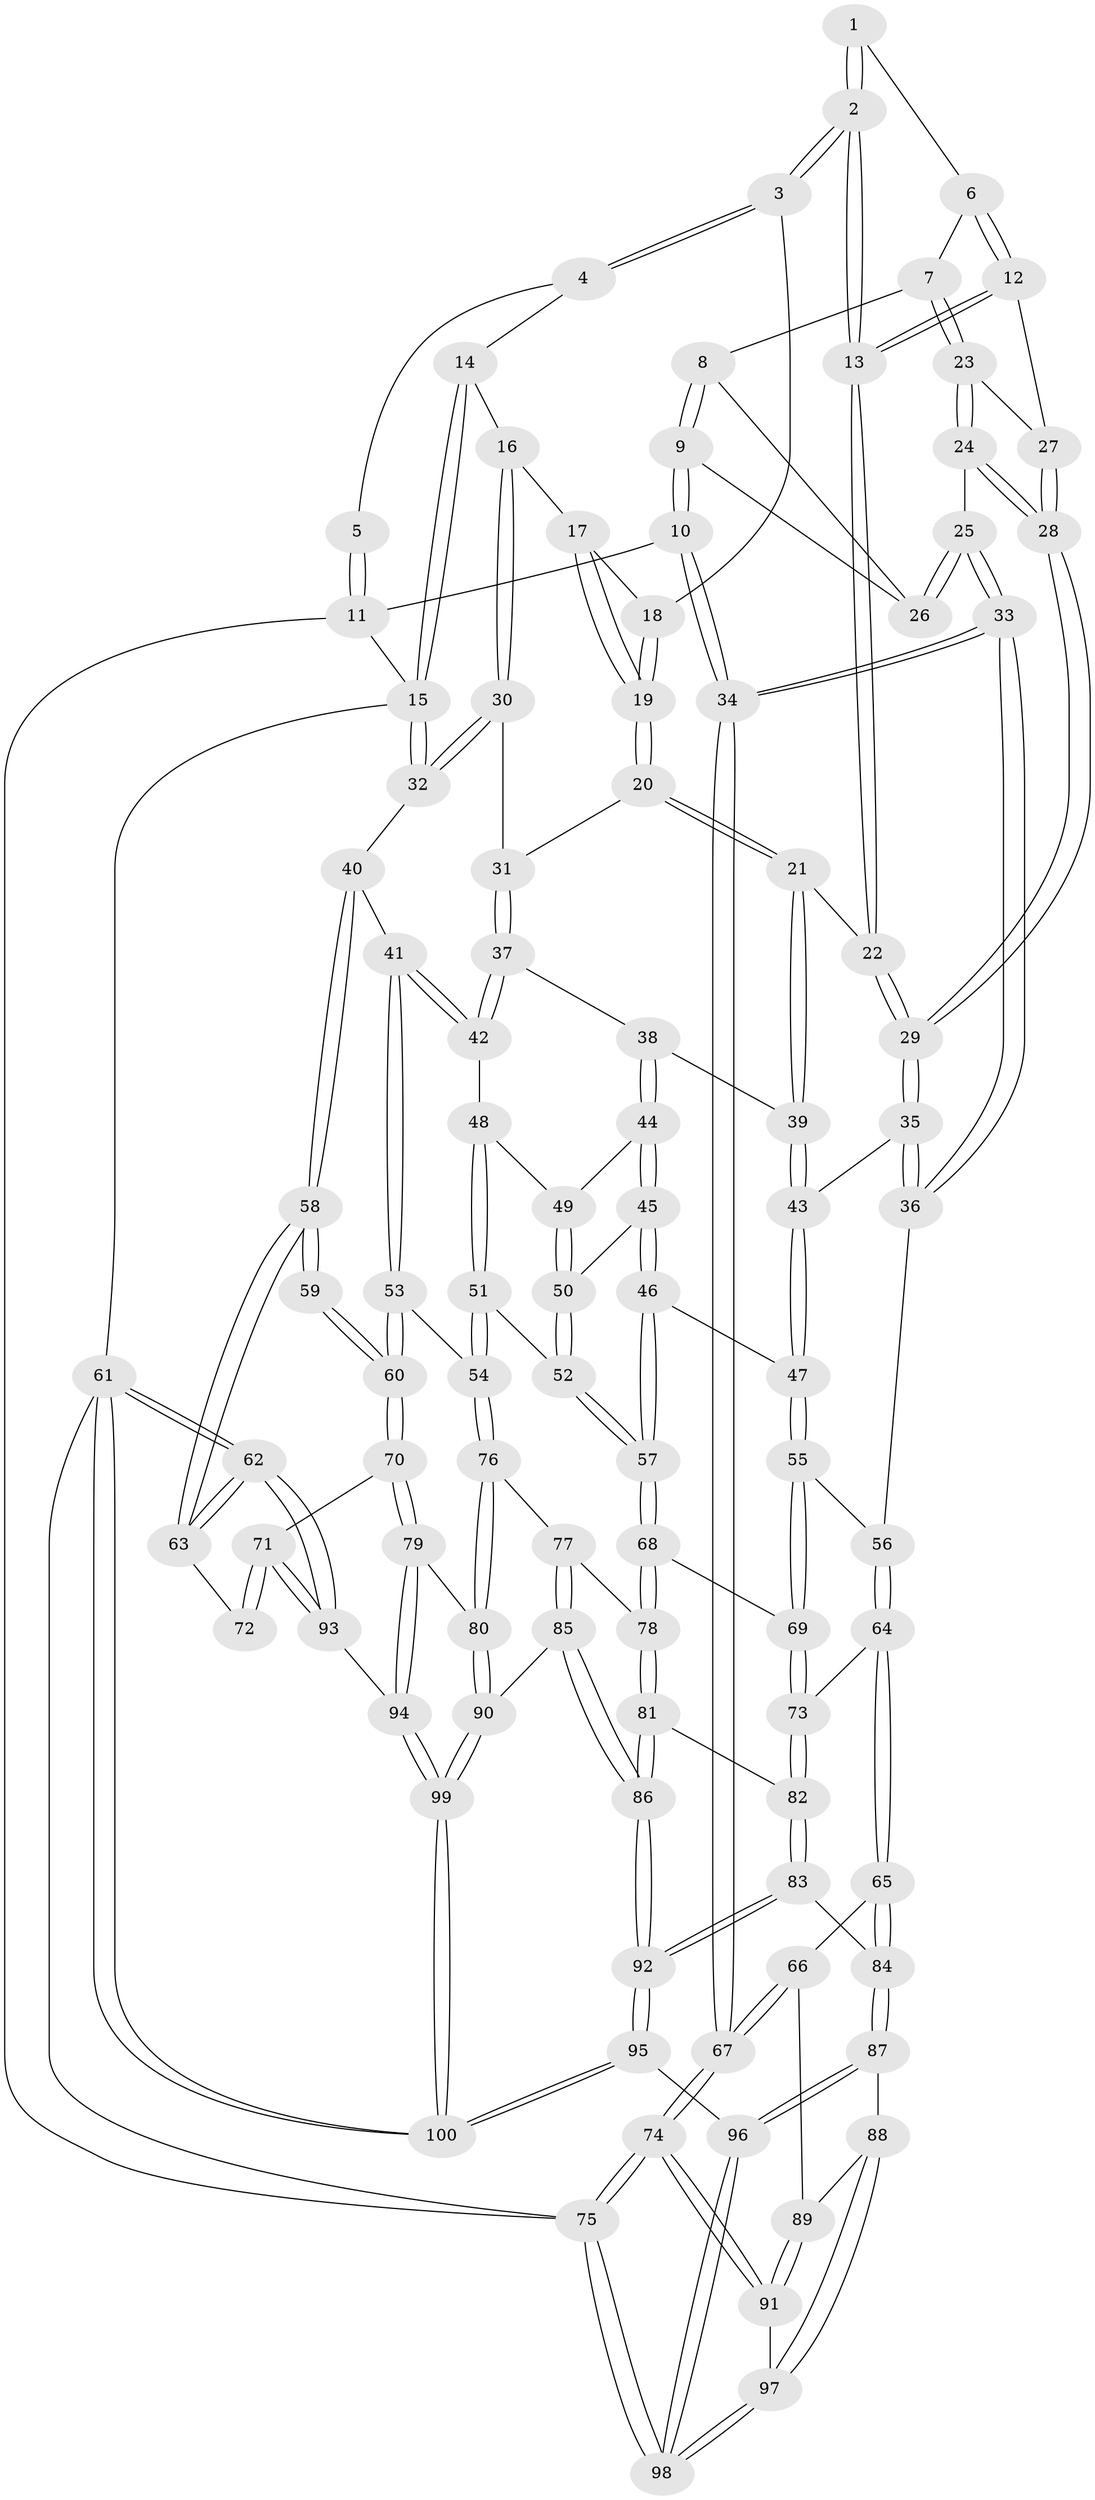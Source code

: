 // Generated by graph-tools (version 1.1) at 2025/03/03/09/25 03:03:24]
// undirected, 100 vertices, 247 edges
graph export_dot {
graph [start="1"]
  node [color=gray90,style=filled];
  1 [pos="+0.14155687615787094+0.005303168087088986"];
  2 [pos="+0.3475902732132402+0.0534997568512843"];
  3 [pos="+0.41622245095032356+0"];
  4 [pos="+0.4193455098414015+0"];
  5 [pos="+0+0"];
  6 [pos="+0.14259707254816925+0.008509783877724554"];
  7 [pos="+0.15274853075193337+0.10322744996735107"];
  8 [pos="+0.15233350142112215+0.1033069033270732"];
  9 [pos="+0+0.07967628788658214"];
  10 [pos="+0+0"];
  11 [pos="+0+0"];
  12 [pos="+0.29534089540904124+0.09053040516809507"];
  13 [pos="+0.3448834166746236+0.06309342339456812"];
  14 [pos="+0.7275213580557818+0"];
  15 [pos="+1+0"];
  16 [pos="+0.6954055283703938+0.08040776098609327"];
  17 [pos="+0.5998901387844376+0.09948037733530961"];
  18 [pos="+0.4868210393766175+0"];
  19 [pos="+0.5220134105419671+0.162390587524959"];
  20 [pos="+0.5204055729511365+0.1663440500783788"];
  21 [pos="+0.47121778036021084+0.21804466971397676"];
  22 [pos="+0.4153629407493707+0.19824003585493905"];
  23 [pos="+0.15384297936076274+0.1043037415342362"];
  24 [pos="+0.16241831665744408+0.22137453142270974"];
  25 [pos="+0.10374311516979992+0.23221150684616085"];
  26 [pos="+0.04864402747310219+0.17477673692513646"];
  27 [pos="+0.2802822437322432+0.10257337361379816"];
  28 [pos="+0.22335753627190902+0.24780339851019503"];
  29 [pos="+0.26671431293290804+0.3108651869692762"];
  30 [pos="+0.731155503250601+0.16746283247396387"];
  31 [pos="+0.6926575607520831+0.20932585886119784"];
  32 [pos="+1+0.269583755009205"];
  33 [pos="+0+0.4536265528621999"];
  34 [pos="+0+0.46971814047756083"];
  35 [pos="+0.26633862858011204+0.3314595397392909"];
  36 [pos="+0.018468235049066993+0.46266015122598253"];
  37 [pos="+0.6466573895554312+0.3039726967977694"];
  38 [pos="+0.5574392856268896+0.3409004528802536"];
  39 [pos="+0.5226071818222001+0.32373847714372006"];
  40 [pos="+1+0.3001256216556104"];
  41 [pos="+0.853211106794217+0.40818081581170756"];
  42 [pos="+0.7901907284509492+0.41119564306372447"];
  43 [pos="+0.3455756376140687+0.4276266946273747"];
  44 [pos="+0.5635244983856664+0.37662057752070044"];
  45 [pos="+0.48116099582596916+0.5041295914212738"];
  46 [pos="+0.42338024103104904+0.5358454929834923"];
  47 [pos="+0.3499910664187268+0.5196907503169484"];
  48 [pos="+0.7104678043088823+0.47471942815005214"];
  49 [pos="+0.6077259418658549+0.45250886534898155"];
  50 [pos="+0.5859248884031546+0.5214680988207161"];
  51 [pos="+0.694960851576697+0.6133830666652146"];
  52 [pos="+0.6051733071457908+0.6085889861398209"];
  53 [pos="+0.7890438983523612+0.6481052042978103"];
  54 [pos="+0.7354747397969872+0.643723070190307"];
  55 [pos="+0.31617943648650154+0.5579980511187548"];
  56 [pos="+0.10581574449596508+0.5263455157869035"];
  57 [pos="+0.5398607811711397+0.6508733364036725"];
  58 [pos="+1+0.44192218006233214"];
  59 [pos="+0.9544454829318422+0.5758803829809459"];
  60 [pos="+0.8201569060522974+0.6669625503518948"];
  61 [pos="+1+1"];
  62 [pos="+1+0.9859979570535036"];
  63 [pos="+1+0.6598876259118577"];
  64 [pos="+0.1440112010546389+0.6970816303197563"];
  65 [pos="+0.1356464530744692+0.7112935622745793"];
  66 [pos="+0.09065864955827425+0.7553942820853935"];
  67 [pos="+0+0.723838204952305"];
  68 [pos="+0.539612984297078+0.6517005166611819"];
  69 [pos="+0.31012456681624145+0.6561180429278792"];
  70 [pos="+0.8709555974679761+0.7668457503119614"];
  71 [pos="+0.8936016916500313+0.7772648554999998"];
  72 [pos="+0.9476157854579539+0.6674427024251015"];
  73 [pos="+0.3093903065902081+0.6609197804401487"];
  74 [pos="+0+0.829382027901408"];
  75 [pos="+0+1"];
  76 [pos="+0.6652549320842558+0.7820013428018722"];
  77 [pos="+0.5639995106025126+0.7540988382633089"];
  78 [pos="+0.5294970807068751+0.7042666484344227"];
  79 [pos="+0.7266243517148243+0.8691801560517818"];
  80 [pos="+0.7008305339627362+0.8532654680100933"];
  81 [pos="+0.375365793901498+0.7716040633975579"];
  82 [pos="+0.3454637559940902+0.764293226295248"];
  83 [pos="+0.32513684209201105+0.7856197291233284"];
  84 [pos="+0.28071316727017714+0.8117811168549055"];
  85 [pos="+0.5241038364238545+0.8936181293430929"];
  86 [pos="+0.47935179774024367+0.9065029314614099"];
  87 [pos="+0.2724904992633793+0.8196648075979558"];
  88 [pos="+0.16170190110122354+0.85768107024585"];
  89 [pos="+0.10926166443198686+0.7899665888909102"];
  90 [pos="+0.5608590913760292+0.9065553346107363"];
  91 [pos="+0.03072646049077082+0.9093554307702538"];
  92 [pos="+0.3764476433933912+1"];
  93 [pos="+1+0.8926066495247879"];
  94 [pos="+0.7404309673240693+0.925268893193411"];
  95 [pos="+0.3360687960577708+1"];
  96 [pos="+0.27640643134371523+1"];
  97 [pos="+0.13686684896627155+0.960247046863366"];
  98 [pos="+0.22562381119461888+1"];
  99 [pos="+0.726228975248875+1"];
  100 [pos="+0.737451115463863+1"];
  1 -- 2;
  1 -- 2;
  1 -- 6;
  2 -- 3;
  2 -- 3;
  2 -- 13;
  2 -- 13;
  3 -- 4;
  3 -- 4;
  3 -- 18;
  4 -- 5;
  4 -- 14;
  5 -- 11;
  5 -- 11;
  6 -- 7;
  6 -- 12;
  6 -- 12;
  7 -- 8;
  7 -- 23;
  7 -- 23;
  8 -- 9;
  8 -- 9;
  8 -- 26;
  9 -- 10;
  9 -- 10;
  9 -- 26;
  10 -- 11;
  10 -- 34;
  10 -- 34;
  11 -- 15;
  11 -- 75;
  12 -- 13;
  12 -- 13;
  12 -- 27;
  13 -- 22;
  13 -- 22;
  14 -- 15;
  14 -- 15;
  14 -- 16;
  15 -- 32;
  15 -- 32;
  15 -- 61;
  16 -- 17;
  16 -- 30;
  16 -- 30;
  17 -- 18;
  17 -- 19;
  17 -- 19;
  18 -- 19;
  18 -- 19;
  19 -- 20;
  19 -- 20;
  20 -- 21;
  20 -- 21;
  20 -- 31;
  21 -- 22;
  21 -- 39;
  21 -- 39;
  22 -- 29;
  22 -- 29;
  23 -- 24;
  23 -- 24;
  23 -- 27;
  24 -- 25;
  24 -- 28;
  24 -- 28;
  25 -- 26;
  25 -- 26;
  25 -- 33;
  25 -- 33;
  27 -- 28;
  27 -- 28;
  28 -- 29;
  28 -- 29;
  29 -- 35;
  29 -- 35;
  30 -- 31;
  30 -- 32;
  30 -- 32;
  31 -- 37;
  31 -- 37;
  32 -- 40;
  33 -- 34;
  33 -- 34;
  33 -- 36;
  33 -- 36;
  34 -- 67;
  34 -- 67;
  35 -- 36;
  35 -- 36;
  35 -- 43;
  36 -- 56;
  37 -- 38;
  37 -- 42;
  37 -- 42;
  38 -- 39;
  38 -- 44;
  38 -- 44;
  39 -- 43;
  39 -- 43;
  40 -- 41;
  40 -- 58;
  40 -- 58;
  41 -- 42;
  41 -- 42;
  41 -- 53;
  41 -- 53;
  42 -- 48;
  43 -- 47;
  43 -- 47;
  44 -- 45;
  44 -- 45;
  44 -- 49;
  45 -- 46;
  45 -- 46;
  45 -- 50;
  46 -- 47;
  46 -- 57;
  46 -- 57;
  47 -- 55;
  47 -- 55;
  48 -- 49;
  48 -- 51;
  48 -- 51;
  49 -- 50;
  49 -- 50;
  50 -- 52;
  50 -- 52;
  51 -- 52;
  51 -- 54;
  51 -- 54;
  52 -- 57;
  52 -- 57;
  53 -- 54;
  53 -- 60;
  53 -- 60;
  54 -- 76;
  54 -- 76;
  55 -- 56;
  55 -- 69;
  55 -- 69;
  56 -- 64;
  56 -- 64;
  57 -- 68;
  57 -- 68;
  58 -- 59;
  58 -- 59;
  58 -- 63;
  58 -- 63;
  59 -- 60;
  59 -- 60;
  60 -- 70;
  60 -- 70;
  61 -- 62;
  61 -- 62;
  61 -- 100;
  61 -- 100;
  61 -- 75;
  62 -- 63;
  62 -- 63;
  62 -- 93;
  62 -- 93;
  63 -- 72;
  64 -- 65;
  64 -- 65;
  64 -- 73;
  65 -- 66;
  65 -- 84;
  65 -- 84;
  66 -- 67;
  66 -- 67;
  66 -- 89;
  67 -- 74;
  67 -- 74;
  68 -- 69;
  68 -- 78;
  68 -- 78;
  69 -- 73;
  69 -- 73;
  70 -- 71;
  70 -- 79;
  70 -- 79;
  71 -- 72;
  71 -- 72;
  71 -- 93;
  71 -- 93;
  73 -- 82;
  73 -- 82;
  74 -- 75;
  74 -- 75;
  74 -- 91;
  74 -- 91;
  75 -- 98;
  75 -- 98;
  76 -- 77;
  76 -- 80;
  76 -- 80;
  77 -- 78;
  77 -- 85;
  77 -- 85;
  78 -- 81;
  78 -- 81;
  79 -- 80;
  79 -- 94;
  79 -- 94;
  80 -- 90;
  80 -- 90;
  81 -- 82;
  81 -- 86;
  81 -- 86;
  82 -- 83;
  82 -- 83;
  83 -- 84;
  83 -- 92;
  83 -- 92;
  84 -- 87;
  84 -- 87;
  85 -- 86;
  85 -- 86;
  85 -- 90;
  86 -- 92;
  86 -- 92;
  87 -- 88;
  87 -- 96;
  87 -- 96;
  88 -- 89;
  88 -- 97;
  88 -- 97;
  89 -- 91;
  89 -- 91;
  90 -- 99;
  90 -- 99;
  91 -- 97;
  92 -- 95;
  92 -- 95;
  93 -- 94;
  94 -- 99;
  94 -- 99;
  95 -- 96;
  95 -- 100;
  95 -- 100;
  96 -- 98;
  96 -- 98;
  97 -- 98;
  97 -- 98;
  99 -- 100;
  99 -- 100;
}
